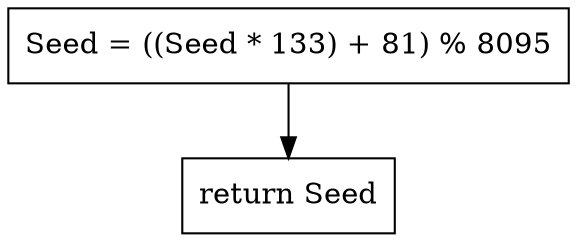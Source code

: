 digraph RandomInteger_CFG {
    node [shape=box];
    N1 [label="Seed = ((Seed * 133) + 81) % 8095"];
    N2 [label="return Seed"];
    N1 -> N2;
}